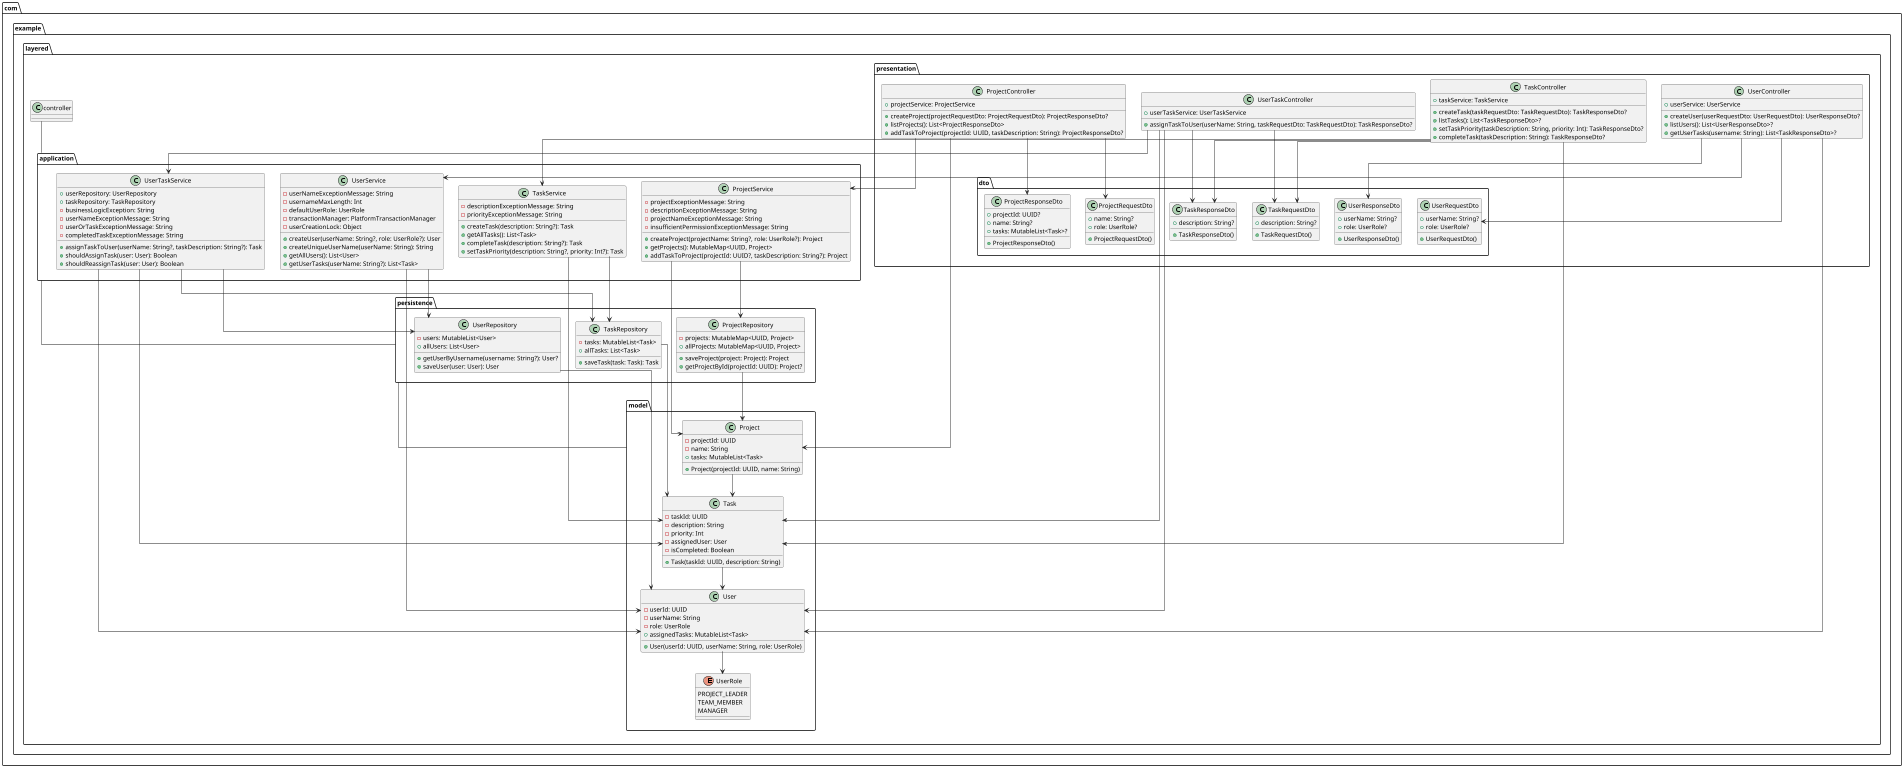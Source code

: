 @startuml
top to bottom direction
skinparam linetype ortho
skinparam ranksep 50
scale 1024 width
scale 768 height

package "com.example.layered.application" {
    class ProjectService {
        -projectExceptionMessage: String
        -descriptionExceptionMessage: String
        -projectNameExceptionMessage: String
        -insufficientPermissionExceptionMessage: String
        +createProject(projectName: String?, role: UserRole?): Project
        +getProjects(): MutableMap<UUID, Project>
        +addTaskToProject(projectId: UUID?, taskDescription: String?): Project
    }

    class TaskService {
        -descriptionExceptionMessage: String
        -priorityExceptionMessage: String
        +createTask(description: String?): Task
        +getAllTasks(): List<Task>
        +completeTask(description: String?): Task
        +setTaskPriority(description: String?, priority: Int?): Task
    }

    class UserService {
        -userNameExceptionMessage: String
        -usernameMaxLength: Int
        -defaultUserRole: UserRole
        -transactionManager: PlatformTransactionManager
        -userCreationLock: Object
        +createUser(userName: String?, role: UserRole?): User
        +createUniqueUserName(userName: String): String
        +getAllUsers(): List<User>
        +getUserTasks(userName: String?): List<Task>
    }

    class UserTaskService {
        +userRepository: UserRepository
        +taskRepository: TaskRepository
        -businessLogicException: String
        -userNameExceptionMessage: String
        -userOrTaskExceptionMessage: String
        -completedTaskExceptionMessage: String
        +assignTaskToUser(userName: String?, taskDescription: String?): Task
        +shouldAssignTask(user: User): Boolean
        +shouldReassignTask(user: User): Boolean
    }
}



package "com.example.layered.persistence" {
    class ProjectRepository {
        -projects: MutableMap<UUID, Project>
        +saveProject(project: Project): Project
        +getProjectById(projectId: UUID): Project?
        +allProjects: MutableMap<UUID, Project>
    }

    class TaskRepository {
        -tasks: MutableList<Task>
        +saveTask(task: Task): Task
        +allTasks: List<Task>
    }

    class UserRepository {
        -users: MutableList<User>
        +getUserByUsername(username: String?): User?
        +saveUser(user: User): User
        +allUsers: List<User>
    }
}

package "com.example.layered.presentation" {
    class ProjectController {
        +projectService: ProjectService
        +createProject(projectRequestDto: ProjectRequestDto): ProjectResponseDto?
        +listProjects(): List<ProjectResponseDto>
        +addTaskToProject(projectId: UUID, taskDescription: String): ProjectResponseDto?
    }

    class TaskController {
        +taskService: TaskService
        +createTask(taskRequestDto: TaskRequestDto): TaskResponseDto?
        +listTasks(): List<TaskResponseDto>?
        +setTaskPriority(taskDescription: String, priority: Int): TaskResponseDto?
        +completeTask(taskDescription: String): TaskResponseDto?
    }

    class UserController {
        +userService: UserService
        +createUser(userRequestDto: UserRequestDto): UserResponseDto?
        +listUsers(): List<UserResponseDto>?
        +getUserTasks(username: String): List<TaskResponseDto>?
    }

    class UserTaskController {
        +userTaskService: UserTaskService
        +assignTaskToUser(userName: String, taskRequestDto: TaskRequestDto): TaskResponseDto?
    }
}

package "com.example.layered.presentation.dto" {
    class ProjectRequestDto {
        +name: String?
        +role: UserRole?
        +ProjectRequestDto()
    }

    class ProjectResponseDto {
        +projectId: UUID?
        +name: String?
        +tasks: MutableList<Task>?
        +ProjectResponseDto()
    }

    class TaskRequestDto {
        +description: String?
        +TaskRequestDto()
    }

    class TaskResponseDto {
        +description: String?
        +TaskResponseDto()
    }

    class UserRequestDto {
        +userName: String?
        +role: UserRole?
        +UserRequestDto()
    }

    class UserResponseDto {
        +userName: String?
        +role: UserRole?
        +UserResponseDto()
    }
}

package "com.example.layered.model" {
    class Project {
        -projectId: UUID
        -name: String
        +tasks: MutableList<Task>
        +Project(projectId: UUID, name: String)
    }

    class Task {
        -taskId: UUID
        -description: String
        -priority: Int
        -assignedUser: User
        -isCompleted: Boolean
        +Task(taskId: UUID, description: String)
    }

    class User {
        -userId: UUID
        -userName: String
        -role: UserRole
        +assignedTasks: MutableList<Task>
        +User(userId: UUID, userName: String, role: UserRole)
    }

    enum UserRole {
        PROJECT_LEADER
        TEAM_MEMBER
        MANAGER
    }
}

ProjectService --> ProjectRepository
ProjectService --> Project
TaskService --> TaskRepository
TaskService --> Task
UserService --> UserRepository
UserService --> User
UserTaskService --> UserRepository
UserTaskService --> TaskRepository
UserTaskService --> User
UserTaskService --> Task

ProjectController --> ProjectService
TaskController --> TaskService
UserController --> UserService
UserTaskController --> UserTaskService
ProjectController --> Project
TaskController --> Task
UserController --> User
UserTaskController --> User
UserTaskController --> Task

ProjectController --> ProjectRequestDto
ProjectController --> ProjectResponseDto
TaskController --> TaskRequestDto
TaskController --> TaskResponseDto
UserController --> UserRequestDto
UserController --> UserResponseDto
UserTaskController --> TaskRequestDto
UserTaskController --> TaskResponseDto

ProjectRepository --> Project
TaskRepository --> Task
UserRepository --> User

Project --> Task
Task --> User
User --> UserRole

com.example.layered.controller -- com.example.layered.application
com.example.layered.application -- com.example.layered.persistence
com.example.layered.persistence -- com.example.layered.model

@enduml